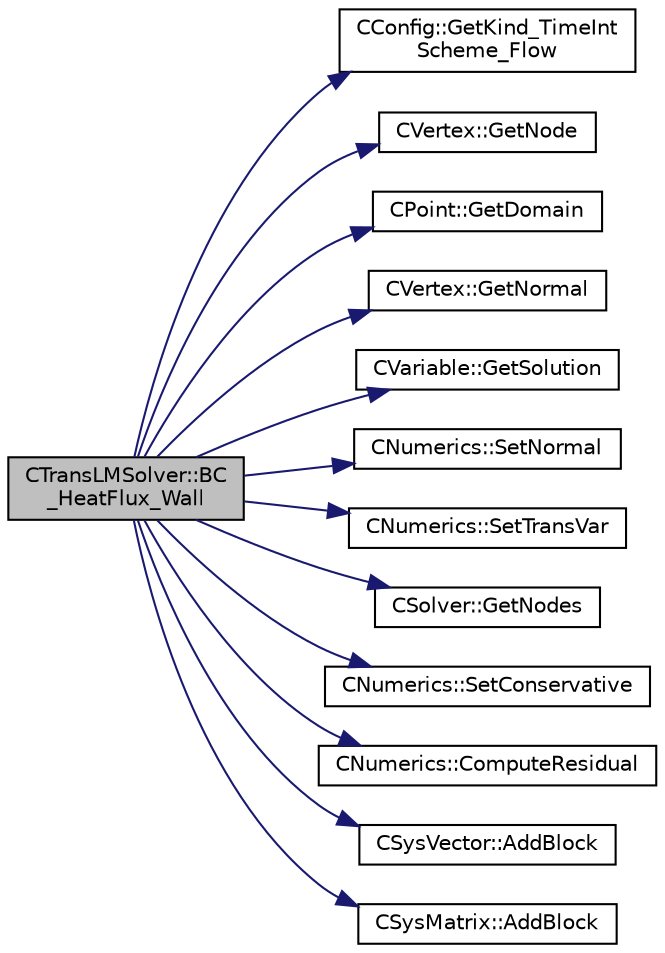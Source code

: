 digraph "CTransLMSolver::BC_HeatFlux_Wall"
{
  edge [fontname="Helvetica",fontsize="10",labelfontname="Helvetica",labelfontsize="10"];
  node [fontname="Helvetica",fontsize="10",shape=record];
  rankdir="LR";
  Node36 [label="CTransLMSolver::BC\l_HeatFlux_Wall",height=0.2,width=0.4,color="black", fillcolor="grey75", style="filled", fontcolor="black"];
  Node36 -> Node37 [color="midnightblue",fontsize="10",style="solid",fontname="Helvetica"];
  Node37 [label="CConfig::GetKind_TimeInt\lScheme_Flow",height=0.2,width=0.4,color="black", fillcolor="white", style="filled",URL="$class_c_config.html#a20e5fd7b43cfd2bf2bcf5137f12bc635",tooltip="Get the kind of integration scheme (explicit or implicit) for the flow equations. ..."];
  Node36 -> Node38 [color="midnightblue",fontsize="10",style="solid",fontname="Helvetica"];
  Node38 [label="CVertex::GetNode",height=0.2,width=0.4,color="black", fillcolor="white", style="filled",URL="$class_c_vertex.html#a95c513bf927464157ed96b6c79779a1f",tooltip="Get the node of the vertex. "];
  Node36 -> Node39 [color="midnightblue",fontsize="10",style="solid",fontname="Helvetica"];
  Node39 [label="CPoint::GetDomain",height=0.2,width=0.4,color="black", fillcolor="white", style="filled",URL="$class_c_point.html#a1d7e22a60d4cfef356af1cba2bab3e55",tooltip="For parallel computation, its indicates if a point must be computed or not. "];
  Node36 -> Node40 [color="midnightblue",fontsize="10",style="solid",fontname="Helvetica"];
  Node40 [label="CVertex::GetNormal",height=0.2,width=0.4,color="black", fillcolor="white", style="filled",URL="$class_c_vertex.html#a0d289163c6f3384822fcb9ae86fc1c39",tooltip="Copy the the normal vector of a face. "];
  Node36 -> Node41 [color="midnightblue",fontsize="10",style="solid",fontname="Helvetica"];
  Node41 [label="CVariable::GetSolution",height=0.2,width=0.4,color="black", fillcolor="white", style="filled",URL="$class_c_variable.html#a261483e39c23c1de7cb9aea7e917c121",tooltip="Get the solution. "];
  Node36 -> Node42 [color="midnightblue",fontsize="10",style="solid",fontname="Helvetica"];
  Node42 [label="CNumerics::SetNormal",height=0.2,width=0.4,color="black", fillcolor="white", style="filled",URL="$class_c_numerics.html#a41903d97957f351cd9ee63ca404985b1",tooltip="Set the value of the normal vector to the face between two points. "];
  Node36 -> Node43 [color="midnightblue",fontsize="10",style="solid",fontname="Helvetica"];
  Node43 [label="CNumerics::SetTransVar",height=0.2,width=0.4,color="black", fillcolor="white", style="filled",URL="$class_c_numerics.html#aa7f127e3c401dc4dba39f043ddbd9dda",tooltip="Set the value of the turbulent variable. "];
  Node36 -> Node44 [color="midnightblue",fontsize="10",style="solid",fontname="Helvetica"];
  Node44 [label="CSolver::GetNodes",height=0.2,width=0.4,color="black", fillcolor="white", style="filled",URL="$class_c_solver.html#af3198e52a2ea377bb765647b5e697197",tooltip="Allow outside access to the nodes of the solver, containing conservatives, primitives, etc. "];
  Node36 -> Node45 [color="midnightblue",fontsize="10",style="solid",fontname="Helvetica"];
  Node45 [label="CNumerics::SetConservative",height=0.2,width=0.4,color="black", fillcolor="white", style="filled",URL="$class_c_numerics.html#a604ce85ec9e2d43769acacc7d03ae0f7",tooltip="Set the value of the conservative variables. "];
  Node36 -> Node46 [color="midnightblue",fontsize="10",style="solid",fontname="Helvetica"];
  Node46 [label="CNumerics::ComputeResidual",height=0.2,width=0.4,color="black", fillcolor="white", style="filled",URL="$class_c_numerics.html#abe734316e0047f463f059fd77a281958",tooltip="Compute the numerical residual. "];
  Node36 -> Node47 [color="midnightblue",fontsize="10",style="solid",fontname="Helvetica"];
  Node47 [label="CSysVector::AddBlock",height=0.2,width=0.4,color="black", fillcolor="white", style="filled",URL="$class_c_sys_vector.html#acd4c36df2ea0b7ad473944cff9bf5d72",tooltip="Add val_residual to the residual. "];
  Node36 -> Node48 [color="midnightblue",fontsize="10",style="solid",fontname="Helvetica"];
  Node48 [label="CSysMatrix::AddBlock",height=0.2,width=0.4,color="black", fillcolor="white", style="filled",URL="$class_c_sys_matrix.html#a85def3109e5aa5307268ca830a8f6522",tooltip="Adds the specified block to the sparse matrix. "];
}
